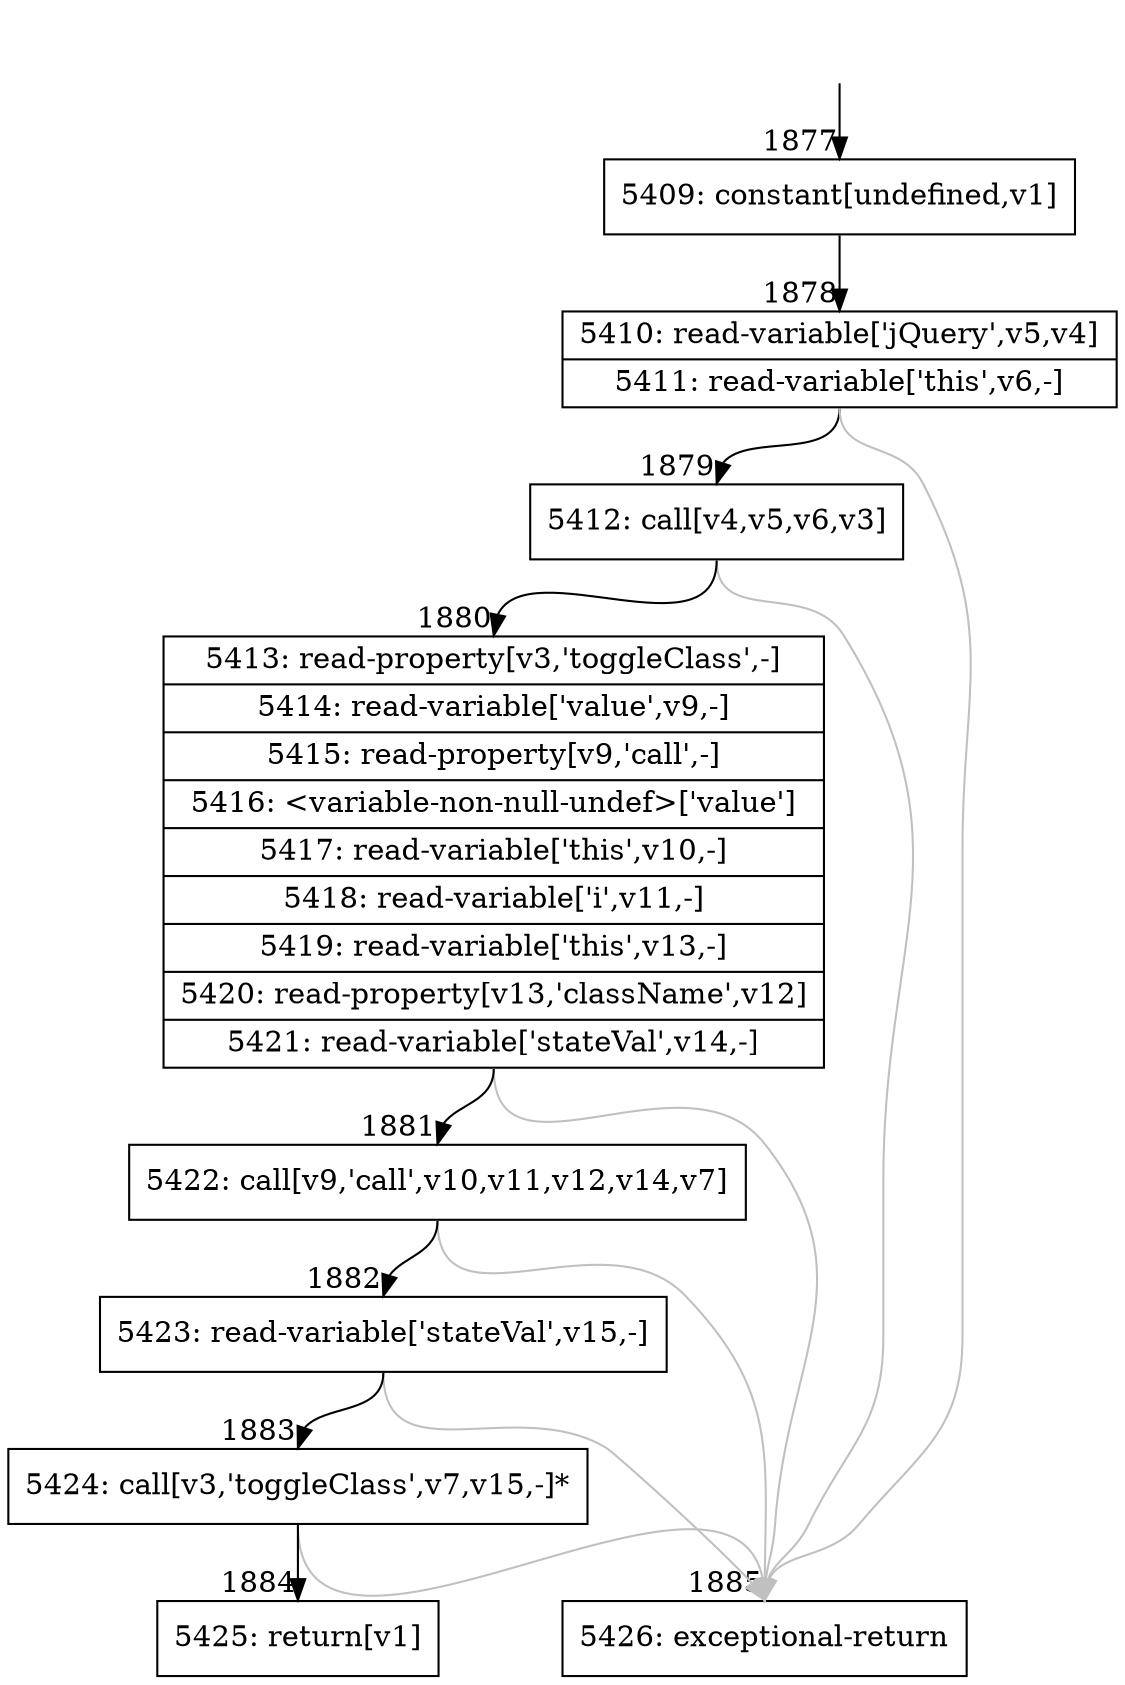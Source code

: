 digraph {
rankdir="TD"
BB_entry134[shape=none,label=""];
BB_entry134 -> BB1877 [tailport=s, headport=n, headlabel="    1877"]
BB1877 [shape=record label="{5409: constant[undefined,v1]}" ] 
BB1877 -> BB1878 [tailport=s, headport=n, headlabel="      1878"]
BB1878 [shape=record label="{5410: read-variable['jQuery',v5,v4]|5411: read-variable['this',v6,-]}" ] 
BB1878 -> BB1879 [tailport=s, headport=n, headlabel="      1879"]
BB1878 -> BB1885 [tailport=s, headport=n, color=gray, headlabel="      1885"]
BB1879 [shape=record label="{5412: call[v4,v5,v6,v3]}" ] 
BB1879 -> BB1880 [tailport=s, headport=n, headlabel="      1880"]
BB1879 -> BB1885 [tailport=s, headport=n, color=gray]
BB1880 [shape=record label="{5413: read-property[v3,'toggleClass',-]|5414: read-variable['value',v9,-]|5415: read-property[v9,'call',-]|5416: \<variable-non-null-undef\>['value']|5417: read-variable['this',v10,-]|5418: read-variable['i',v11,-]|5419: read-variable['this',v13,-]|5420: read-property[v13,'className',v12]|5421: read-variable['stateVal',v14,-]}" ] 
BB1880 -> BB1881 [tailport=s, headport=n, headlabel="      1881"]
BB1880 -> BB1885 [tailport=s, headport=n, color=gray]
BB1881 [shape=record label="{5422: call[v9,'call',v10,v11,v12,v14,v7]}" ] 
BB1881 -> BB1882 [tailport=s, headport=n, headlabel="      1882"]
BB1881 -> BB1885 [tailport=s, headport=n, color=gray]
BB1882 [shape=record label="{5423: read-variable['stateVal',v15,-]}" ] 
BB1882 -> BB1883 [tailport=s, headport=n, headlabel="      1883"]
BB1882 -> BB1885 [tailport=s, headport=n, color=gray]
BB1883 [shape=record label="{5424: call[v3,'toggleClass',v7,v15,-]*}" ] 
BB1883 -> BB1884 [tailport=s, headport=n, headlabel="      1884"]
BB1883 -> BB1885 [tailport=s, headport=n, color=gray]
BB1884 [shape=record label="{5425: return[v1]}" ] 
BB1885 [shape=record label="{5426: exceptional-return}" ] 
}
